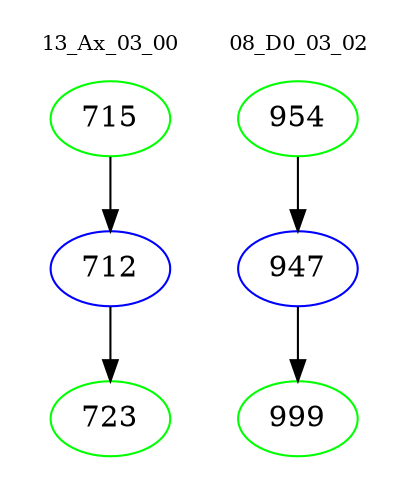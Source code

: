 digraph{
subgraph cluster_0 {
color = white
label = "13_Ax_03_00";
fontsize=10;
T0_715 [label="715", color="green"]
T0_715 -> T0_712 [color="black"]
T0_712 [label="712", color="blue"]
T0_712 -> T0_723 [color="black"]
T0_723 [label="723", color="green"]
}
subgraph cluster_1 {
color = white
label = "08_D0_03_02";
fontsize=10;
T1_954 [label="954", color="green"]
T1_954 -> T1_947 [color="black"]
T1_947 [label="947", color="blue"]
T1_947 -> T1_999 [color="black"]
T1_999 [label="999", color="green"]
}
}
